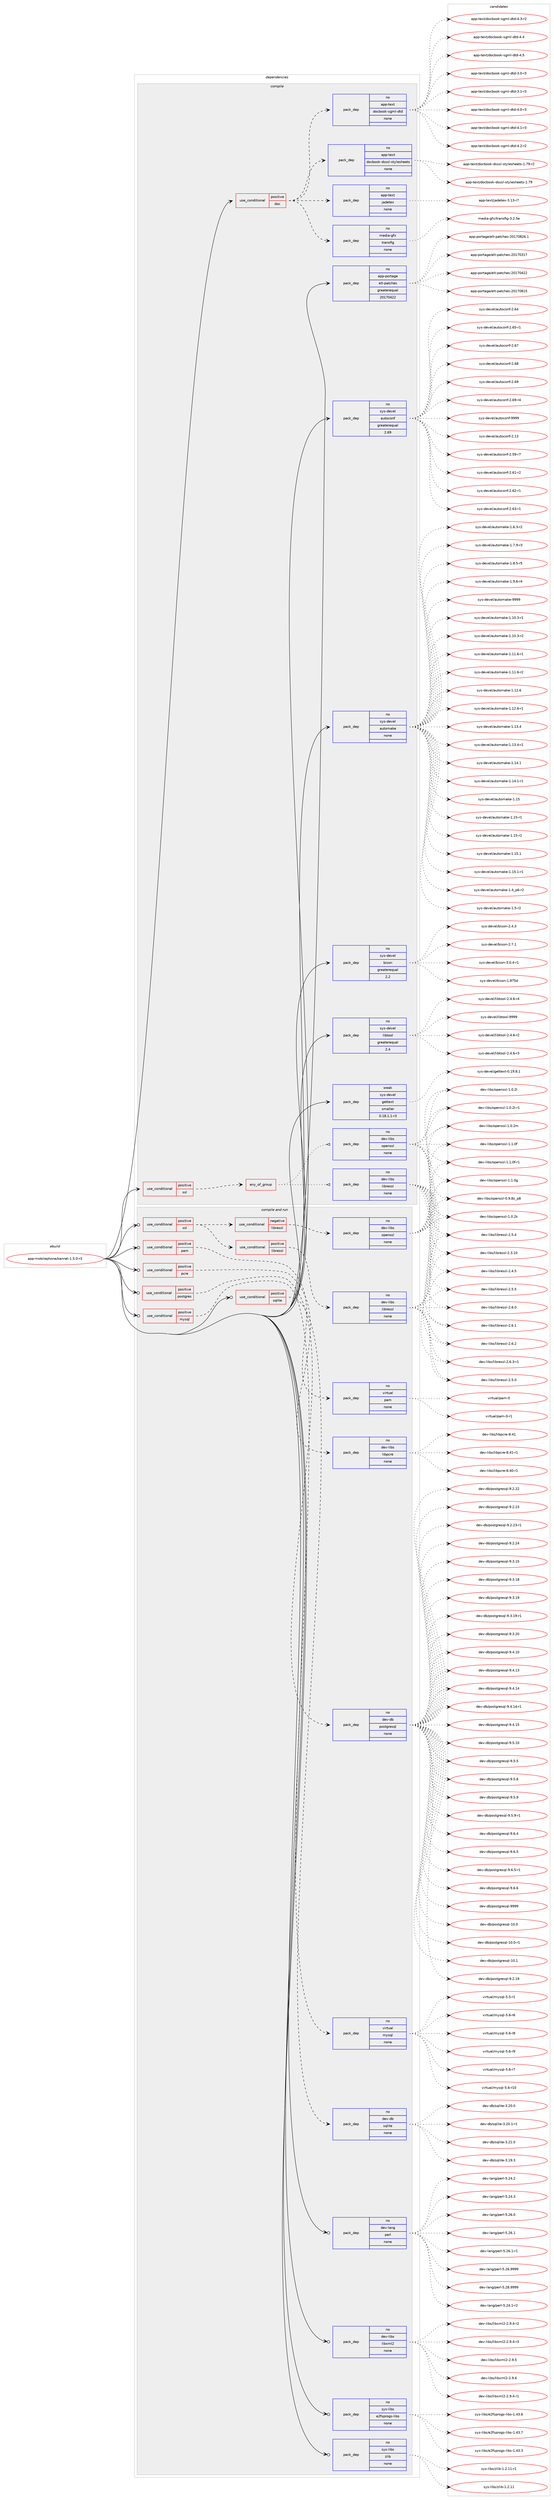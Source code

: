 digraph prolog {

# *************
# Graph options
# *************

newrank=true;
concentrate=true;
compound=true;
graph [rankdir=LR,fontname=Helvetica,fontsize=10,ranksep=1.5];#, ranksep=2.5, nodesep=0.2];
edge  [arrowhead=vee];
node  [fontname=Helvetica,fontsize=10];

# **********
# The ebuild
# **********

subgraph cluster_leftcol {
color=gray;
rank=same;
label=<<i>ebuild</i>>;
id [label="app-mobilephone/kannel-1.5.0-r3", color=red, width=4, href="../app-mobilephone/kannel-1.5.0-r3.svg"];
}

# ****************
# The dependencies
# ****************

subgraph cluster_midcol {
color=gray;
label=<<i>dependencies</i>>;
subgraph cluster_compile {
fillcolor="#eeeeee";
style=filled;
label=<<i>compile</i>>;
subgraph cond13076 {
dependency49206 [label=<<TABLE BORDER="0" CELLBORDER="1" CELLSPACING="0" CELLPADDING="4"><TR><TD ROWSPAN="3" CELLPADDING="10">use_conditional</TD></TR><TR><TD>positive</TD></TR><TR><TD>doc</TD></TR></TABLE>>, shape=none, color=red];
subgraph pack35260 {
dependency49207 [label=<<TABLE BORDER="0" CELLBORDER="1" CELLSPACING="0" CELLPADDING="4" WIDTH="220"><TR><TD ROWSPAN="6" CELLPADDING="30">pack_dep</TD></TR><TR><TD WIDTH="110">no</TD></TR><TR><TD>media-gfx</TD></TR><TR><TD>transfig</TD></TR><TR><TD>none</TD></TR><TR><TD></TD></TR></TABLE>>, shape=none, color=blue];
}
dependency49206:e -> dependency49207:w [weight=20,style="dashed",arrowhead="vee"];
subgraph pack35261 {
dependency49208 [label=<<TABLE BORDER="0" CELLBORDER="1" CELLSPACING="0" CELLPADDING="4" WIDTH="220"><TR><TD ROWSPAN="6" CELLPADDING="30">pack_dep</TD></TR><TR><TD WIDTH="110">no</TD></TR><TR><TD>app-text</TD></TR><TR><TD>jadetex</TD></TR><TR><TD>none</TD></TR><TR><TD></TD></TR></TABLE>>, shape=none, color=blue];
}
dependency49206:e -> dependency49208:w [weight=20,style="dashed",arrowhead="vee"];
subgraph pack35262 {
dependency49209 [label=<<TABLE BORDER="0" CELLBORDER="1" CELLSPACING="0" CELLPADDING="4" WIDTH="220"><TR><TD ROWSPAN="6" CELLPADDING="30">pack_dep</TD></TR><TR><TD WIDTH="110">no</TD></TR><TR><TD>app-text</TD></TR><TR><TD>docbook-dsssl-stylesheets</TD></TR><TR><TD>none</TD></TR><TR><TD></TD></TR></TABLE>>, shape=none, color=blue];
}
dependency49206:e -> dependency49209:w [weight=20,style="dashed",arrowhead="vee"];
subgraph pack35263 {
dependency49210 [label=<<TABLE BORDER="0" CELLBORDER="1" CELLSPACING="0" CELLPADDING="4" WIDTH="220"><TR><TD ROWSPAN="6" CELLPADDING="30">pack_dep</TD></TR><TR><TD WIDTH="110">no</TD></TR><TR><TD>app-text</TD></TR><TR><TD>docbook-sgml-dtd</TD></TR><TR><TD>none</TD></TR><TR><TD></TD></TR></TABLE>>, shape=none, color=blue];
}
dependency49206:e -> dependency49210:w [weight=20,style="dashed",arrowhead="vee"];
}
id:e -> dependency49206:w [weight=20,style="solid",arrowhead="vee"];
subgraph cond13077 {
dependency49211 [label=<<TABLE BORDER="0" CELLBORDER="1" CELLSPACING="0" CELLPADDING="4"><TR><TD ROWSPAN="3" CELLPADDING="10">use_conditional</TD></TR><TR><TD>positive</TD></TR><TR><TD>ssl</TD></TR></TABLE>>, shape=none, color=red];
subgraph any849 {
dependency49212 [label=<<TABLE BORDER="0" CELLBORDER="1" CELLSPACING="0" CELLPADDING="4"><TR><TD CELLPADDING="10">any_of_group</TD></TR></TABLE>>, shape=none, color=red];subgraph pack35264 {
dependency49213 [label=<<TABLE BORDER="0" CELLBORDER="1" CELLSPACING="0" CELLPADDING="4" WIDTH="220"><TR><TD ROWSPAN="6" CELLPADDING="30">pack_dep</TD></TR><TR><TD WIDTH="110">no</TD></TR><TR><TD>dev-libs</TD></TR><TR><TD>openssl</TD></TR><TR><TD>none</TD></TR><TR><TD></TD></TR></TABLE>>, shape=none, color=blue];
}
dependency49212:e -> dependency49213:w [weight=20,style="dotted",arrowhead="oinv"];
subgraph pack35265 {
dependency49214 [label=<<TABLE BORDER="0" CELLBORDER="1" CELLSPACING="0" CELLPADDING="4" WIDTH="220"><TR><TD ROWSPAN="6" CELLPADDING="30">pack_dep</TD></TR><TR><TD WIDTH="110">no</TD></TR><TR><TD>dev-libs</TD></TR><TR><TD>libressl</TD></TR><TR><TD>none</TD></TR><TR><TD></TD></TR></TABLE>>, shape=none, color=blue];
}
dependency49212:e -> dependency49214:w [weight=20,style="dotted",arrowhead="oinv"];
}
dependency49211:e -> dependency49212:w [weight=20,style="dashed",arrowhead="vee"];
}
id:e -> dependency49211:w [weight=20,style="solid",arrowhead="vee"];
subgraph pack35266 {
dependency49215 [label=<<TABLE BORDER="0" CELLBORDER="1" CELLSPACING="0" CELLPADDING="4" WIDTH="220"><TR><TD ROWSPAN="6" CELLPADDING="30">pack_dep</TD></TR><TR><TD WIDTH="110">no</TD></TR><TR><TD>app-portage</TD></TR><TR><TD>elt-patches</TD></TR><TR><TD>greaterequal</TD></TR><TR><TD>20170422</TD></TR></TABLE>>, shape=none, color=blue];
}
id:e -> dependency49215:w [weight=20,style="solid",arrowhead="vee"];
subgraph pack35267 {
dependency49216 [label=<<TABLE BORDER="0" CELLBORDER="1" CELLSPACING="0" CELLPADDING="4" WIDTH="220"><TR><TD ROWSPAN="6" CELLPADDING="30">pack_dep</TD></TR><TR><TD WIDTH="110">no</TD></TR><TR><TD>sys-devel</TD></TR><TR><TD>autoconf</TD></TR><TR><TD>greaterequal</TD></TR><TR><TD>2.69</TD></TR></TABLE>>, shape=none, color=blue];
}
id:e -> dependency49216:w [weight=20,style="solid",arrowhead="vee"];
subgraph pack35268 {
dependency49217 [label=<<TABLE BORDER="0" CELLBORDER="1" CELLSPACING="0" CELLPADDING="4" WIDTH="220"><TR><TD ROWSPAN="6" CELLPADDING="30">pack_dep</TD></TR><TR><TD WIDTH="110">no</TD></TR><TR><TD>sys-devel</TD></TR><TR><TD>automake</TD></TR><TR><TD>none</TD></TR><TR><TD></TD></TR></TABLE>>, shape=none, color=blue];
}
id:e -> dependency49217:w [weight=20,style="solid",arrowhead="vee"];
subgraph pack35269 {
dependency49218 [label=<<TABLE BORDER="0" CELLBORDER="1" CELLSPACING="0" CELLPADDING="4" WIDTH="220"><TR><TD ROWSPAN="6" CELLPADDING="30">pack_dep</TD></TR><TR><TD WIDTH="110">no</TD></TR><TR><TD>sys-devel</TD></TR><TR><TD>bison</TD></TR><TR><TD>greaterequal</TD></TR><TR><TD>2.2</TD></TR></TABLE>>, shape=none, color=blue];
}
id:e -> dependency49218:w [weight=20,style="solid",arrowhead="vee"];
subgraph pack35270 {
dependency49219 [label=<<TABLE BORDER="0" CELLBORDER="1" CELLSPACING="0" CELLPADDING="4" WIDTH="220"><TR><TD ROWSPAN="6" CELLPADDING="30">pack_dep</TD></TR><TR><TD WIDTH="110">no</TD></TR><TR><TD>sys-devel</TD></TR><TR><TD>libtool</TD></TR><TR><TD>greaterequal</TD></TR><TR><TD>2.4</TD></TR></TABLE>>, shape=none, color=blue];
}
id:e -> dependency49219:w [weight=20,style="solid",arrowhead="vee"];
subgraph pack35271 {
dependency49220 [label=<<TABLE BORDER="0" CELLBORDER="1" CELLSPACING="0" CELLPADDING="4" WIDTH="220"><TR><TD ROWSPAN="6" CELLPADDING="30">pack_dep</TD></TR><TR><TD WIDTH="110">weak</TD></TR><TR><TD>sys-devel</TD></TR><TR><TD>gettext</TD></TR><TR><TD>smaller</TD></TR><TR><TD>0.18.1.1-r3</TD></TR></TABLE>>, shape=none, color=blue];
}
id:e -> dependency49220:w [weight=20,style="solid",arrowhead="vee"];
}
subgraph cluster_compileandrun {
fillcolor="#eeeeee";
style=filled;
label=<<i>compile and run</i>>;
subgraph cond13078 {
dependency49221 [label=<<TABLE BORDER="0" CELLBORDER="1" CELLSPACING="0" CELLPADDING="4"><TR><TD ROWSPAN="3" CELLPADDING="10">use_conditional</TD></TR><TR><TD>positive</TD></TR><TR><TD>mysql</TD></TR></TABLE>>, shape=none, color=red];
subgraph pack35272 {
dependency49222 [label=<<TABLE BORDER="0" CELLBORDER="1" CELLSPACING="0" CELLPADDING="4" WIDTH="220"><TR><TD ROWSPAN="6" CELLPADDING="30">pack_dep</TD></TR><TR><TD WIDTH="110">no</TD></TR><TR><TD>virtual</TD></TR><TR><TD>mysql</TD></TR><TR><TD>none</TD></TR><TR><TD></TD></TR></TABLE>>, shape=none, color=blue];
}
dependency49221:e -> dependency49222:w [weight=20,style="dashed",arrowhead="vee"];
}
id:e -> dependency49221:w [weight=20,style="solid",arrowhead="odotvee"];
subgraph cond13079 {
dependency49223 [label=<<TABLE BORDER="0" CELLBORDER="1" CELLSPACING="0" CELLPADDING="4"><TR><TD ROWSPAN="3" CELLPADDING="10">use_conditional</TD></TR><TR><TD>positive</TD></TR><TR><TD>pam</TD></TR></TABLE>>, shape=none, color=red];
subgraph pack35273 {
dependency49224 [label=<<TABLE BORDER="0" CELLBORDER="1" CELLSPACING="0" CELLPADDING="4" WIDTH="220"><TR><TD ROWSPAN="6" CELLPADDING="30">pack_dep</TD></TR><TR><TD WIDTH="110">no</TD></TR><TR><TD>virtual</TD></TR><TR><TD>pam</TD></TR><TR><TD>none</TD></TR><TR><TD></TD></TR></TABLE>>, shape=none, color=blue];
}
dependency49223:e -> dependency49224:w [weight=20,style="dashed",arrowhead="vee"];
}
id:e -> dependency49223:w [weight=20,style="solid",arrowhead="odotvee"];
subgraph cond13080 {
dependency49225 [label=<<TABLE BORDER="0" CELLBORDER="1" CELLSPACING="0" CELLPADDING="4"><TR><TD ROWSPAN="3" CELLPADDING="10">use_conditional</TD></TR><TR><TD>positive</TD></TR><TR><TD>pcre</TD></TR></TABLE>>, shape=none, color=red];
subgraph pack35274 {
dependency49226 [label=<<TABLE BORDER="0" CELLBORDER="1" CELLSPACING="0" CELLPADDING="4" WIDTH="220"><TR><TD ROWSPAN="6" CELLPADDING="30">pack_dep</TD></TR><TR><TD WIDTH="110">no</TD></TR><TR><TD>dev-libs</TD></TR><TR><TD>libpcre</TD></TR><TR><TD>none</TD></TR><TR><TD></TD></TR></TABLE>>, shape=none, color=blue];
}
dependency49225:e -> dependency49226:w [weight=20,style="dashed",arrowhead="vee"];
}
id:e -> dependency49225:w [weight=20,style="solid",arrowhead="odotvee"];
subgraph cond13081 {
dependency49227 [label=<<TABLE BORDER="0" CELLBORDER="1" CELLSPACING="0" CELLPADDING="4"><TR><TD ROWSPAN="3" CELLPADDING="10">use_conditional</TD></TR><TR><TD>positive</TD></TR><TR><TD>postgres</TD></TR></TABLE>>, shape=none, color=red];
subgraph pack35275 {
dependency49228 [label=<<TABLE BORDER="0" CELLBORDER="1" CELLSPACING="0" CELLPADDING="4" WIDTH="220"><TR><TD ROWSPAN="6" CELLPADDING="30">pack_dep</TD></TR><TR><TD WIDTH="110">no</TD></TR><TR><TD>dev-db</TD></TR><TR><TD>postgresql</TD></TR><TR><TD>none</TD></TR><TR><TD></TD></TR></TABLE>>, shape=none, color=blue];
}
dependency49227:e -> dependency49228:w [weight=20,style="dashed",arrowhead="vee"];
}
id:e -> dependency49227:w [weight=20,style="solid",arrowhead="odotvee"];
subgraph cond13082 {
dependency49229 [label=<<TABLE BORDER="0" CELLBORDER="1" CELLSPACING="0" CELLPADDING="4"><TR><TD ROWSPAN="3" CELLPADDING="10">use_conditional</TD></TR><TR><TD>positive</TD></TR><TR><TD>sqlite</TD></TR></TABLE>>, shape=none, color=red];
subgraph pack35276 {
dependency49230 [label=<<TABLE BORDER="0" CELLBORDER="1" CELLSPACING="0" CELLPADDING="4" WIDTH="220"><TR><TD ROWSPAN="6" CELLPADDING="30">pack_dep</TD></TR><TR><TD WIDTH="110">no</TD></TR><TR><TD>dev-db</TD></TR><TR><TD>sqlite</TD></TR><TR><TD>none</TD></TR><TR><TD></TD></TR></TABLE>>, shape=none, color=blue];
}
dependency49229:e -> dependency49230:w [weight=20,style="dashed",arrowhead="vee"];
}
id:e -> dependency49229:w [weight=20,style="solid",arrowhead="odotvee"];
subgraph cond13083 {
dependency49231 [label=<<TABLE BORDER="0" CELLBORDER="1" CELLSPACING="0" CELLPADDING="4"><TR><TD ROWSPAN="3" CELLPADDING="10">use_conditional</TD></TR><TR><TD>positive</TD></TR><TR><TD>ssl</TD></TR></TABLE>>, shape=none, color=red];
subgraph cond13084 {
dependency49232 [label=<<TABLE BORDER="0" CELLBORDER="1" CELLSPACING="0" CELLPADDING="4"><TR><TD ROWSPAN="3" CELLPADDING="10">use_conditional</TD></TR><TR><TD>positive</TD></TR><TR><TD>libressl</TD></TR></TABLE>>, shape=none, color=red];
subgraph pack35277 {
dependency49233 [label=<<TABLE BORDER="0" CELLBORDER="1" CELLSPACING="0" CELLPADDING="4" WIDTH="220"><TR><TD ROWSPAN="6" CELLPADDING="30">pack_dep</TD></TR><TR><TD WIDTH="110">no</TD></TR><TR><TD>dev-libs</TD></TR><TR><TD>libressl</TD></TR><TR><TD>none</TD></TR><TR><TD></TD></TR></TABLE>>, shape=none, color=blue];
}
dependency49232:e -> dependency49233:w [weight=20,style="dashed",arrowhead="vee"];
}
dependency49231:e -> dependency49232:w [weight=20,style="dashed",arrowhead="vee"];
subgraph cond13085 {
dependency49234 [label=<<TABLE BORDER="0" CELLBORDER="1" CELLSPACING="0" CELLPADDING="4"><TR><TD ROWSPAN="3" CELLPADDING="10">use_conditional</TD></TR><TR><TD>negative</TD></TR><TR><TD>libressl</TD></TR></TABLE>>, shape=none, color=red];
subgraph pack35278 {
dependency49235 [label=<<TABLE BORDER="0" CELLBORDER="1" CELLSPACING="0" CELLPADDING="4" WIDTH="220"><TR><TD ROWSPAN="6" CELLPADDING="30">pack_dep</TD></TR><TR><TD WIDTH="110">no</TD></TR><TR><TD>dev-libs</TD></TR><TR><TD>openssl</TD></TR><TR><TD>none</TD></TR><TR><TD></TD></TR></TABLE>>, shape=none, color=blue];
}
dependency49234:e -> dependency49235:w [weight=20,style="dashed",arrowhead="vee"];
}
dependency49231:e -> dependency49234:w [weight=20,style="dashed",arrowhead="vee"];
}
id:e -> dependency49231:w [weight=20,style="solid",arrowhead="odotvee"];
subgraph pack35279 {
dependency49236 [label=<<TABLE BORDER="0" CELLBORDER="1" CELLSPACING="0" CELLPADDING="4" WIDTH="220"><TR><TD ROWSPAN="6" CELLPADDING="30">pack_dep</TD></TR><TR><TD WIDTH="110">no</TD></TR><TR><TD>dev-lang</TD></TR><TR><TD>perl</TD></TR><TR><TD>none</TD></TR><TR><TD></TD></TR></TABLE>>, shape=none, color=blue];
}
id:e -> dependency49236:w [weight=20,style="solid",arrowhead="odotvee"];
subgraph pack35280 {
dependency49237 [label=<<TABLE BORDER="0" CELLBORDER="1" CELLSPACING="0" CELLPADDING="4" WIDTH="220"><TR><TD ROWSPAN="6" CELLPADDING="30">pack_dep</TD></TR><TR><TD WIDTH="110">no</TD></TR><TR><TD>dev-libs</TD></TR><TR><TD>libxml2</TD></TR><TR><TD>none</TD></TR><TR><TD></TD></TR></TABLE>>, shape=none, color=blue];
}
id:e -> dependency49237:w [weight=20,style="solid",arrowhead="odotvee"];
subgraph pack35281 {
dependency49238 [label=<<TABLE BORDER="0" CELLBORDER="1" CELLSPACING="0" CELLPADDING="4" WIDTH="220"><TR><TD ROWSPAN="6" CELLPADDING="30">pack_dep</TD></TR><TR><TD WIDTH="110">no</TD></TR><TR><TD>sys-libs</TD></TR><TR><TD>e2fsprogs-libs</TD></TR><TR><TD>none</TD></TR><TR><TD></TD></TR></TABLE>>, shape=none, color=blue];
}
id:e -> dependency49238:w [weight=20,style="solid",arrowhead="odotvee"];
subgraph pack35282 {
dependency49239 [label=<<TABLE BORDER="0" CELLBORDER="1" CELLSPACING="0" CELLPADDING="4" WIDTH="220"><TR><TD ROWSPAN="6" CELLPADDING="30">pack_dep</TD></TR><TR><TD WIDTH="110">no</TD></TR><TR><TD>sys-libs</TD></TR><TR><TD>zlib</TD></TR><TR><TD>none</TD></TR><TR><TD></TD></TR></TABLE>>, shape=none, color=blue];
}
id:e -> dependency49239:w [weight=20,style="solid",arrowhead="odotvee"];
}
subgraph cluster_run {
fillcolor="#eeeeee";
style=filled;
label=<<i>run</i>>;
}
}

# **************
# The candidates
# **************

subgraph cluster_choices {
rank=same;
color=gray;
label=<<i>candidates</i>>;

subgraph choice35260 {
color=black;
nodesep=1;
choice10910110010597451031021204711611497110115102105103455146504653101 [label="media-gfx/transfig-3.2.5e", color=red, width=4,href="../media-gfx/transfig-3.2.5e.svg"];
dependency49207:e -> choice10910110010597451031021204711611497110115102105103455146504653101:w [style=dotted,weight="100"];
}
subgraph choice35261 {
color=black;
nodesep=1;
choice9711211245116101120116471069710010111610112045514649514511455 [label="app-text/jadetex-3.13-r7", color=red, width=4,href="../app-text/jadetex-3.13-r7.svg"];
dependency49208:e -> choice9711211245116101120116471069710010111610112045514649514511455:w [style=dotted,weight="100"];
}
subgraph choice35262 {
color=black;
nodesep=1;
choice971121124511610112011647100111999811111110745100115115115108451151161211081011151041011011161154549465557 [label="app-text/docbook-dsssl-stylesheets-1.79", color=red, width=4,href="../app-text/docbook-dsssl-stylesheets-1.79.svg"];
choice9711211245116101120116471001119998111111107451001151151151084511511612110810111510410110111611545494655574511450 [label="app-text/docbook-dsssl-stylesheets-1.79-r2", color=red, width=4,href="../app-text/docbook-dsssl-stylesheets-1.79-r2.svg"];
dependency49209:e -> choice971121124511610112011647100111999811111110745100115115115108451151161211081011151041011011161154549465557:w [style=dotted,weight="100"];
dependency49209:e -> choice9711211245116101120116471001119998111111107451001151151151084511511612110810111510410110111611545494655574511450:w [style=dotted,weight="100"];
}
subgraph choice35263 {
color=black;
nodesep=1;
choice97112112451161011201164710011199981111111074511510310910845100116100455146484511451 [label="app-text/docbook-sgml-dtd-3.0-r3", color=red, width=4,href="../app-text/docbook-sgml-dtd-3.0-r3.svg"];
choice97112112451161011201164710011199981111111074511510310910845100116100455146494511451 [label="app-text/docbook-sgml-dtd-3.1-r3", color=red, width=4,href="../app-text/docbook-sgml-dtd-3.1-r3.svg"];
choice97112112451161011201164710011199981111111074511510310910845100116100455246484511451 [label="app-text/docbook-sgml-dtd-4.0-r3", color=red, width=4,href="../app-text/docbook-sgml-dtd-4.0-r3.svg"];
choice97112112451161011201164710011199981111111074511510310910845100116100455246494511451 [label="app-text/docbook-sgml-dtd-4.1-r3", color=red, width=4,href="../app-text/docbook-sgml-dtd-4.1-r3.svg"];
choice97112112451161011201164710011199981111111074511510310910845100116100455246504511450 [label="app-text/docbook-sgml-dtd-4.2-r2", color=red, width=4,href="../app-text/docbook-sgml-dtd-4.2-r2.svg"];
choice97112112451161011201164710011199981111111074511510310910845100116100455246514511450 [label="app-text/docbook-sgml-dtd-4.3-r2", color=red, width=4,href="../app-text/docbook-sgml-dtd-4.3-r2.svg"];
choice9711211245116101120116471001119998111111107451151031091084510011610045524652 [label="app-text/docbook-sgml-dtd-4.4", color=red, width=4,href="../app-text/docbook-sgml-dtd-4.4.svg"];
choice9711211245116101120116471001119998111111107451151031091084510011610045524653 [label="app-text/docbook-sgml-dtd-4.5", color=red, width=4,href="../app-text/docbook-sgml-dtd-4.5.svg"];
dependency49210:e -> choice97112112451161011201164710011199981111111074511510310910845100116100455146484511451:w [style=dotted,weight="100"];
dependency49210:e -> choice97112112451161011201164710011199981111111074511510310910845100116100455146494511451:w [style=dotted,weight="100"];
dependency49210:e -> choice97112112451161011201164710011199981111111074511510310910845100116100455246484511451:w [style=dotted,weight="100"];
dependency49210:e -> choice97112112451161011201164710011199981111111074511510310910845100116100455246494511451:w [style=dotted,weight="100"];
dependency49210:e -> choice97112112451161011201164710011199981111111074511510310910845100116100455246504511450:w [style=dotted,weight="100"];
dependency49210:e -> choice97112112451161011201164710011199981111111074511510310910845100116100455246514511450:w [style=dotted,weight="100"];
dependency49210:e -> choice9711211245116101120116471001119998111111107451151031091084510011610045524652:w [style=dotted,weight="100"];
dependency49210:e -> choice9711211245116101120116471001119998111111107451151031091084510011610045524653:w [style=dotted,weight="100"];
}
subgraph choice35264 {
color=black;
nodesep=1;
choice1001011184510810598115471111121011101151151084548465746561229511256 [label="dev-libs/openssl-0.9.8z_p8", color=red, width=4,href="../dev-libs/openssl-0.9.8z_p8.svg"];
choice100101118451081059811547111112101110115115108454946484650107 [label="dev-libs/openssl-1.0.2k", color=red, width=4,href="../dev-libs/openssl-1.0.2k.svg"];
choice100101118451081059811547111112101110115115108454946484650108 [label="dev-libs/openssl-1.0.2l", color=red, width=4,href="../dev-libs/openssl-1.0.2l.svg"];
choice1001011184510810598115471111121011101151151084549464846501084511449 [label="dev-libs/openssl-1.0.2l-r1", color=red, width=4,href="../dev-libs/openssl-1.0.2l-r1.svg"];
choice100101118451081059811547111112101110115115108454946484650109 [label="dev-libs/openssl-1.0.2m", color=red, width=4,href="../dev-libs/openssl-1.0.2m.svg"];
choice100101118451081059811547111112101110115115108454946494648102 [label="dev-libs/openssl-1.1.0f", color=red, width=4,href="../dev-libs/openssl-1.1.0f.svg"];
choice1001011184510810598115471111121011101151151084549464946481024511449 [label="dev-libs/openssl-1.1.0f-r1", color=red, width=4,href="../dev-libs/openssl-1.1.0f-r1.svg"];
choice100101118451081059811547111112101110115115108454946494648103 [label="dev-libs/openssl-1.1.0g", color=red, width=4,href="../dev-libs/openssl-1.1.0g.svg"];
dependency49213:e -> choice1001011184510810598115471111121011101151151084548465746561229511256:w [style=dotted,weight="100"];
dependency49213:e -> choice100101118451081059811547111112101110115115108454946484650107:w [style=dotted,weight="100"];
dependency49213:e -> choice100101118451081059811547111112101110115115108454946484650108:w [style=dotted,weight="100"];
dependency49213:e -> choice1001011184510810598115471111121011101151151084549464846501084511449:w [style=dotted,weight="100"];
dependency49213:e -> choice100101118451081059811547111112101110115115108454946484650109:w [style=dotted,weight="100"];
dependency49213:e -> choice100101118451081059811547111112101110115115108454946494648102:w [style=dotted,weight="100"];
dependency49213:e -> choice1001011184510810598115471111121011101151151084549464946481024511449:w [style=dotted,weight="100"];
dependency49213:e -> choice100101118451081059811547111112101110115115108454946494648103:w [style=dotted,weight="100"];
}
subgraph choice35265 {
color=black;
nodesep=1;
choice1001011184510810598115471081059811410111511510845504651464948 [label="dev-libs/libressl-2.3.10", color=red, width=4,href="../dev-libs/libressl-2.3.10.svg"];
choice10010111845108105981154710810598114101115115108455046524653 [label="dev-libs/libressl-2.4.5", color=red, width=4,href="../dev-libs/libressl-2.4.5.svg"];
choice10010111845108105981154710810598114101115115108455046534648 [label="dev-libs/libressl-2.5.0", color=red, width=4,href="../dev-libs/libressl-2.5.0.svg"];
choice10010111845108105981154710810598114101115115108455046534652 [label="dev-libs/libressl-2.5.4", color=red, width=4,href="../dev-libs/libressl-2.5.4.svg"];
choice10010111845108105981154710810598114101115115108455046534653 [label="dev-libs/libressl-2.5.5", color=red, width=4,href="../dev-libs/libressl-2.5.5.svg"];
choice10010111845108105981154710810598114101115115108455046544648 [label="dev-libs/libressl-2.6.0", color=red, width=4,href="../dev-libs/libressl-2.6.0.svg"];
choice10010111845108105981154710810598114101115115108455046544649 [label="dev-libs/libressl-2.6.1", color=red, width=4,href="../dev-libs/libressl-2.6.1.svg"];
choice10010111845108105981154710810598114101115115108455046544650 [label="dev-libs/libressl-2.6.2", color=red, width=4,href="../dev-libs/libressl-2.6.2.svg"];
choice100101118451081059811547108105981141011151151084550465446514511449 [label="dev-libs/libressl-2.6.3-r1", color=red, width=4,href="../dev-libs/libressl-2.6.3-r1.svg"];
dependency49214:e -> choice1001011184510810598115471081059811410111511510845504651464948:w [style=dotted,weight="100"];
dependency49214:e -> choice10010111845108105981154710810598114101115115108455046524653:w [style=dotted,weight="100"];
dependency49214:e -> choice10010111845108105981154710810598114101115115108455046534648:w [style=dotted,weight="100"];
dependency49214:e -> choice10010111845108105981154710810598114101115115108455046534652:w [style=dotted,weight="100"];
dependency49214:e -> choice10010111845108105981154710810598114101115115108455046534653:w [style=dotted,weight="100"];
dependency49214:e -> choice10010111845108105981154710810598114101115115108455046544648:w [style=dotted,weight="100"];
dependency49214:e -> choice10010111845108105981154710810598114101115115108455046544649:w [style=dotted,weight="100"];
dependency49214:e -> choice10010111845108105981154710810598114101115115108455046544650:w [style=dotted,weight="100"];
dependency49214:e -> choice100101118451081059811547108105981141011151151084550465446514511449:w [style=dotted,weight="100"];
}
subgraph choice35266 {
color=black;
nodesep=1;
choice97112112451121111141169710310147101108116451129711699104101115455048495548514955 [label="app-portage/elt-patches-20170317", color=red, width=4,href="../app-portage/elt-patches-20170317.svg"];
choice97112112451121111141169710310147101108116451129711699104101115455048495548525050 [label="app-portage/elt-patches-20170422", color=red, width=4,href="../app-portage/elt-patches-20170422.svg"];
choice97112112451121111141169710310147101108116451129711699104101115455048495548564953 [label="app-portage/elt-patches-20170815", color=red, width=4,href="../app-portage/elt-patches-20170815.svg"];
choice971121124511211111411697103101471011081164511297116991041011154550484955485650544649 [label="app-portage/elt-patches-20170826.1", color=red, width=4,href="../app-portage/elt-patches-20170826.1.svg"];
dependency49215:e -> choice97112112451121111141169710310147101108116451129711699104101115455048495548514955:w [style=dotted,weight="100"];
dependency49215:e -> choice97112112451121111141169710310147101108116451129711699104101115455048495548525050:w [style=dotted,weight="100"];
dependency49215:e -> choice97112112451121111141169710310147101108116451129711699104101115455048495548564953:w [style=dotted,weight="100"];
dependency49215:e -> choice971121124511211111411697103101471011081164511297116991041011154550484955485650544649:w [style=dotted,weight="100"];
}
subgraph choice35267 {
color=black;
nodesep=1;
choice115121115451001011181011084797117116111991111101024550464951 [label="sys-devel/autoconf-2.13", color=red, width=4,href="../sys-devel/autoconf-2.13.svg"];
choice1151211154510010111810110847971171161119911111010245504653574511455 [label="sys-devel/autoconf-2.59-r7", color=red, width=4,href="../sys-devel/autoconf-2.59-r7.svg"];
choice1151211154510010111810110847971171161119911111010245504654494511450 [label="sys-devel/autoconf-2.61-r2", color=red, width=4,href="../sys-devel/autoconf-2.61-r2.svg"];
choice1151211154510010111810110847971171161119911111010245504654504511449 [label="sys-devel/autoconf-2.62-r1", color=red, width=4,href="../sys-devel/autoconf-2.62-r1.svg"];
choice1151211154510010111810110847971171161119911111010245504654514511449 [label="sys-devel/autoconf-2.63-r1", color=red, width=4,href="../sys-devel/autoconf-2.63-r1.svg"];
choice115121115451001011181011084797117116111991111101024550465452 [label="sys-devel/autoconf-2.64", color=red, width=4,href="../sys-devel/autoconf-2.64.svg"];
choice1151211154510010111810110847971171161119911111010245504654534511449 [label="sys-devel/autoconf-2.65-r1", color=red, width=4,href="../sys-devel/autoconf-2.65-r1.svg"];
choice115121115451001011181011084797117116111991111101024550465455 [label="sys-devel/autoconf-2.67", color=red, width=4,href="../sys-devel/autoconf-2.67.svg"];
choice115121115451001011181011084797117116111991111101024550465456 [label="sys-devel/autoconf-2.68", color=red, width=4,href="../sys-devel/autoconf-2.68.svg"];
choice115121115451001011181011084797117116111991111101024550465457 [label="sys-devel/autoconf-2.69", color=red, width=4,href="../sys-devel/autoconf-2.69.svg"];
choice1151211154510010111810110847971171161119911111010245504654574511452 [label="sys-devel/autoconf-2.69-r4", color=red, width=4,href="../sys-devel/autoconf-2.69-r4.svg"];
choice115121115451001011181011084797117116111991111101024557575757 [label="sys-devel/autoconf-9999", color=red, width=4,href="../sys-devel/autoconf-9999.svg"];
dependency49216:e -> choice115121115451001011181011084797117116111991111101024550464951:w [style=dotted,weight="100"];
dependency49216:e -> choice1151211154510010111810110847971171161119911111010245504653574511455:w [style=dotted,weight="100"];
dependency49216:e -> choice1151211154510010111810110847971171161119911111010245504654494511450:w [style=dotted,weight="100"];
dependency49216:e -> choice1151211154510010111810110847971171161119911111010245504654504511449:w [style=dotted,weight="100"];
dependency49216:e -> choice1151211154510010111810110847971171161119911111010245504654514511449:w [style=dotted,weight="100"];
dependency49216:e -> choice115121115451001011181011084797117116111991111101024550465452:w [style=dotted,weight="100"];
dependency49216:e -> choice1151211154510010111810110847971171161119911111010245504654534511449:w [style=dotted,weight="100"];
dependency49216:e -> choice115121115451001011181011084797117116111991111101024550465455:w [style=dotted,weight="100"];
dependency49216:e -> choice115121115451001011181011084797117116111991111101024550465456:w [style=dotted,weight="100"];
dependency49216:e -> choice115121115451001011181011084797117116111991111101024550465457:w [style=dotted,weight="100"];
dependency49216:e -> choice1151211154510010111810110847971171161119911111010245504654574511452:w [style=dotted,weight="100"];
dependency49216:e -> choice115121115451001011181011084797117116111991111101024557575757:w [style=dotted,weight="100"];
}
subgraph choice35268 {
color=black;
nodesep=1;
choice11512111545100101118101108479711711611110997107101454946494846514511449 [label="sys-devel/automake-1.10.3-r1", color=red, width=4,href="../sys-devel/automake-1.10.3-r1.svg"];
choice11512111545100101118101108479711711611110997107101454946494846514511450 [label="sys-devel/automake-1.10.3-r2", color=red, width=4,href="../sys-devel/automake-1.10.3-r2.svg"];
choice11512111545100101118101108479711711611110997107101454946494946544511449 [label="sys-devel/automake-1.11.6-r1", color=red, width=4,href="../sys-devel/automake-1.11.6-r1.svg"];
choice11512111545100101118101108479711711611110997107101454946494946544511450 [label="sys-devel/automake-1.11.6-r2", color=red, width=4,href="../sys-devel/automake-1.11.6-r2.svg"];
choice1151211154510010111810110847971171161111099710710145494649504654 [label="sys-devel/automake-1.12.6", color=red, width=4,href="../sys-devel/automake-1.12.6.svg"];
choice11512111545100101118101108479711711611110997107101454946495046544511449 [label="sys-devel/automake-1.12.6-r1", color=red, width=4,href="../sys-devel/automake-1.12.6-r1.svg"];
choice1151211154510010111810110847971171161111099710710145494649514652 [label="sys-devel/automake-1.13.4", color=red, width=4,href="../sys-devel/automake-1.13.4.svg"];
choice11512111545100101118101108479711711611110997107101454946495146524511449 [label="sys-devel/automake-1.13.4-r1", color=red, width=4,href="../sys-devel/automake-1.13.4-r1.svg"];
choice1151211154510010111810110847971171161111099710710145494649524649 [label="sys-devel/automake-1.14.1", color=red, width=4,href="../sys-devel/automake-1.14.1.svg"];
choice11512111545100101118101108479711711611110997107101454946495246494511449 [label="sys-devel/automake-1.14.1-r1", color=red, width=4,href="../sys-devel/automake-1.14.1-r1.svg"];
choice115121115451001011181011084797117116111109971071014549464953 [label="sys-devel/automake-1.15", color=red, width=4,href="../sys-devel/automake-1.15.svg"];
choice1151211154510010111810110847971171161111099710710145494649534511449 [label="sys-devel/automake-1.15-r1", color=red, width=4,href="../sys-devel/automake-1.15-r1.svg"];
choice1151211154510010111810110847971171161111099710710145494649534511450 [label="sys-devel/automake-1.15-r2", color=red, width=4,href="../sys-devel/automake-1.15-r2.svg"];
choice1151211154510010111810110847971171161111099710710145494649534649 [label="sys-devel/automake-1.15.1", color=red, width=4,href="../sys-devel/automake-1.15.1.svg"];
choice11512111545100101118101108479711711611110997107101454946495346494511449 [label="sys-devel/automake-1.15.1-r1", color=red, width=4,href="../sys-devel/automake-1.15.1-r1.svg"];
choice115121115451001011181011084797117116111109971071014549465295112544511450 [label="sys-devel/automake-1.4_p6-r2", color=red, width=4,href="../sys-devel/automake-1.4_p6-r2.svg"];
choice11512111545100101118101108479711711611110997107101454946534511450 [label="sys-devel/automake-1.5-r2", color=red, width=4,href="../sys-devel/automake-1.5-r2.svg"];
choice115121115451001011181011084797117116111109971071014549465446514511450 [label="sys-devel/automake-1.6.3-r2", color=red, width=4,href="../sys-devel/automake-1.6.3-r2.svg"];
choice115121115451001011181011084797117116111109971071014549465546574511451 [label="sys-devel/automake-1.7.9-r3", color=red, width=4,href="../sys-devel/automake-1.7.9-r3.svg"];
choice115121115451001011181011084797117116111109971071014549465646534511453 [label="sys-devel/automake-1.8.5-r5", color=red, width=4,href="../sys-devel/automake-1.8.5-r5.svg"];
choice115121115451001011181011084797117116111109971071014549465746544511452 [label="sys-devel/automake-1.9.6-r4", color=red, width=4,href="../sys-devel/automake-1.9.6-r4.svg"];
choice115121115451001011181011084797117116111109971071014557575757 [label="sys-devel/automake-9999", color=red, width=4,href="../sys-devel/automake-9999.svg"];
dependency49217:e -> choice11512111545100101118101108479711711611110997107101454946494846514511449:w [style=dotted,weight="100"];
dependency49217:e -> choice11512111545100101118101108479711711611110997107101454946494846514511450:w [style=dotted,weight="100"];
dependency49217:e -> choice11512111545100101118101108479711711611110997107101454946494946544511449:w [style=dotted,weight="100"];
dependency49217:e -> choice11512111545100101118101108479711711611110997107101454946494946544511450:w [style=dotted,weight="100"];
dependency49217:e -> choice1151211154510010111810110847971171161111099710710145494649504654:w [style=dotted,weight="100"];
dependency49217:e -> choice11512111545100101118101108479711711611110997107101454946495046544511449:w [style=dotted,weight="100"];
dependency49217:e -> choice1151211154510010111810110847971171161111099710710145494649514652:w [style=dotted,weight="100"];
dependency49217:e -> choice11512111545100101118101108479711711611110997107101454946495146524511449:w [style=dotted,weight="100"];
dependency49217:e -> choice1151211154510010111810110847971171161111099710710145494649524649:w [style=dotted,weight="100"];
dependency49217:e -> choice11512111545100101118101108479711711611110997107101454946495246494511449:w [style=dotted,weight="100"];
dependency49217:e -> choice115121115451001011181011084797117116111109971071014549464953:w [style=dotted,weight="100"];
dependency49217:e -> choice1151211154510010111810110847971171161111099710710145494649534511449:w [style=dotted,weight="100"];
dependency49217:e -> choice1151211154510010111810110847971171161111099710710145494649534511450:w [style=dotted,weight="100"];
dependency49217:e -> choice1151211154510010111810110847971171161111099710710145494649534649:w [style=dotted,weight="100"];
dependency49217:e -> choice11512111545100101118101108479711711611110997107101454946495346494511449:w [style=dotted,weight="100"];
dependency49217:e -> choice115121115451001011181011084797117116111109971071014549465295112544511450:w [style=dotted,weight="100"];
dependency49217:e -> choice11512111545100101118101108479711711611110997107101454946534511450:w [style=dotted,weight="100"];
dependency49217:e -> choice115121115451001011181011084797117116111109971071014549465446514511450:w [style=dotted,weight="100"];
dependency49217:e -> choice115121115451001011181011084797117116111109971071014549465546574511451:w [style=dotted,weight="100"];
dependency49217:e -> choice115121115451001011181011084797117116111109971071014549465646534511453:w [style=dotted,weight="100"];
dependency49217:e -> choice115121115451001011181011084797117116111109971071014549465746544511452:w [style=dotted,weight="100"];
dependency49217:e -> choice115121115451001011181011084797117116111109971071014557575757:w [style=dotted,weight="100"];
}
subgraph choice35269 {
color=black;
nodesep=1;
choice115121115451001011181011084798105115111110454946565553100 [label="sys-devel/bison-1.875d", color=red, width=4,href="../sys-devel/bison-1.875d.svg"];
choice115121115451001011181011084798105115111110455046524651 [label="sys-devel/bison-2.4.3", color=red, width=4,href="../sys-devel/bison-2.4.3.svg"];
choice115121115451001011181011084798105115111110455046554649 [label="sys-devel/bison-2.7.1", color=red, width=4,href="../sys-devel/bison-2.7.1.svg"];
choice1151211154510010111810110847981051151111104551464846524511449 [label="sys-devel/bison-3.0.4-r1", color=red, width=4,href="../sys-devel/bison-3.0.4-r1.svg"];
dependency49218:e -> choice115121115451001011181011084798105115111110454946565553100:w [style=dotted,weight="100"];
dependency49218:e -> choice115121115451001011181011084798105115111110455046524651:w [style=dotted,weight="100"];
dependency49218:e -> choice115121115451001011181011084798105115111110455046554649:w [style=dotted,weight="100"];
dependency49218:e -> choice1151211154510010111810110847981051151111104551464846524511449:w [style=dotted,weight="100"];
}
subgraph choice35270 {
color=black;
nodesep=1;
choice1151211154510010111810110847108105981161111111084550465246544511450 [label="sys-devel/libtool-2.4.6-r2", color=red, width=4,href="../sys-devel/libtool-2.4.6-r2.svg"];
choice1151211154510010111810110847108105981161111111084550465246544511451 [label="sys-devel/libtool-2.4.6-r3", color=red, width=4,href="../sys-devel/libtool-2.4.6-r3.svg"];
choice1151211154510010111810110847108105981161111111084550465246544511452 [label="sys-devel/libtool-2.4.6-r4", color=red, width=4,href="../sys-devel/libtool-2.4.6-r4.svg"];
choice1151211154510010111810110847108105981161111111084557575757 [label="sys-devel/libtool-9999", color=red, width=4,href="../sys-devel/libtool-9999.svg"];
dependency49219:e -> choice1151211154510010111810110847108105981161111111084550465246544511450:w [style=dotted,weight="100"];
dependency49219:e -> choice1151211154510010111810110847108105981161111111084550465246544511451:w [style=dotted,weight="100"];
dependency49219:e -> choice1151211154510010111810110847108105981161111111084550465246544511452:w [style=dotted,weight="100"];
dependency49219:e -> choice1151211154510010111810110847108105981161111111084557575757:w [style=dotted,weight="100"];
}
subgraph choice35271 {
color=black;
nodesep=1;
choice1151211154510010111810110847103101116116101120116454846495746564649 [label="sys-devel/gettext-0.19.8.1", color=red, width=4,href="../sys-devel/gettext-0.19.8.1.svg"];
dependency49220:e -> choice1151211154510010111810110847103101116116101120116454846495746564649:w [style=dotted,weight="100"];
}
subgraph choice35272 {
color=black;
nodesep=1;
choice1181051141161179710847109121115113108455346534511449 [label="virtual/mysql-5.5-r1", color=red, width=4,href="../virtual/mysql-5.5-r1.svg"];
choice118105114116117971084710912111511310845534654451144948 [label="virtual/mysql-5.6-r10", color=red, width=4,href="../virtual/mysql-5.6-r10.svg"];
choice1181051141161179710847109121115113108455346544511454 [label="virtual/mysql-5.6-r6", color=red, width=4,href="../virtual/mysql-5.6-r6.svg"];
choice1181051141161179710847109121115113108455346544511455 [label="virtual/mysql-5.6-r7", color=red, width=4,href="../virtual/mysql-5.6-r7.svg"];
choice1181051141161179710847109121115113108455346544511456 [label="virtual/mysql-5.6-r8", color=red, width=4,href="../virtual/mysql-5.6-r8.svg"];
choice1181051141161179710847109121115113108455346544511457 [label="virtual/mysql-5.6-r9", color=red, width=4,href="../virtual/mysql-5.6-r9.svg"];
dependency49222:e -> choice1181051141161179710847109121115113108455346534511449:w [style=dotted,weight="100"];
dependency49222:e -> choice118105114116117971084710912111511310845534654451144948:w [style=dotted,weight="100"];
dependency49222:e -> choice1181051141161179710847109121115113108455346544511454:w [style=dotted,weight="100"];
dependency49222:e -> choice1181051141161179710847109121115113108455346544511455:w [style=dotted,weight="100"];
dependency49222:e -> choice1181051141161179710847109121115113108455346544511456:w [style=dotted,weight="100"];
dependency49222:e -> choice1181051141161179710847109121115113108455346544511457:w [style=dotted,weight="100"];
}
subgraph choice35273 {
color=black;
nodesep=1;
choice1181051141161179710847112971094548 [label="virtual/pam-0", color=red, width=4,href="../virtual/pam-0.svg"];
choice11810511411611797108471129710945484511449 [label="virtual/pam-0-r1", color=red, width=4,href="../virtual/pam-0-r1.svg"];
dependency49224:e -> choice1181051141161179710847112971094548:w [style=dotted,weight="100"];
dependency49224:e -> choice11810511411611797108471129710945484511449:w [style=dotted,weight="100"];
}
subgraph choice35274 {
color=black;
nodesep=1;
choice100101118451081059811547108105981129911410145564652484511449 [label="dev-libs/libpcre-8.40-r1", color=red, width=4,href="../dev-libs/libpcre-8.40-r1.svg"];
choice10010111845108105981154710810598112991141014556465249 [label="dev-libs/libpcre-8.41", color=red, width=4,href="../dev-libs/libpcre-8.41.svg"];
choice100101118451081059811547108105981129911410145564652494511449 [label="dev-libs/libpcre-8.41-r1", color=red, width=4,href="../dev-libs/libpcre-8.41-r1.svg"];
dependency49226:e -> choice100101118451081059811547108105981129911410145564652484511449:w [style=dotted,weight="100"];
dependency49226:e -> choice10010111845108105981154710810598112991141014556465249:w [style=dotted,weight="100"];
dependency49226:e -> choice100101118451081059811547108105981129911410145564652494511449:w [style=dotted,weight="100"];
}
subgraph choice35275 {
color=black;
nodesep=1;
choice1001011184510098471121111151161031141011151131084549484648 [label="dev-db/postgresql-10.0", color=red, width=4,href="../dev-db/postgresql-10.0.svg"];
choice10010111845100984711211111511610311410111511310845494846484511449 [label="dev-db/postgresql-10.0-r1", color=red, width=4,href="../dev-db/postgresql-10.0-r1.svg"];
choice1001011184510098471121111151161031141011151131084549484649 [label="dev-db/postgresql-10.1", color=red, width=4,href="../dev-db/postgresql-10.1.svg"];
choice10010111845100984711211111511610311410111511310845574650464957 [label="dev-db/postgresql-9.2.19", color=red, width=4,href="../dev-db/postgresql-9.2.19.svg"];
choice10010111845100984711211111511610311410111511310845574650465050 [label="dev-db/postgresql-9.2.22", color=red, width=4,href="../dev-db/postgresql-9.2.22.svg"];
choice10010111845100984711211111511610311410111511310845574650465051 [label="dev-db/postgresql-9.2.23", color=red, width=4,href="../dev-db/postgresql-9.2.23.svg"];
choice100101118451009847112111115116103114101115113108455746504650514511449 [label="dev-db/postgresql-9.2.23-r1", color=red, width=4,href="../dev-db/postgresql-9.2.23-r1.svg"];
choice10010111845100984711211111511610311410111511310845574650465052 [label="dev-db/postgresql-9.2.24", color=red, width=4,href="../dev-db/postgresql-9.2.24.svg"];
choice10010111845100984711211111511610311410111511310845574651464953 [label="dev-db/postgresql-9.3.15", color=red, width=4,href="../dev-db/postgresql-9.3.15.svg"];
choice10010111845100984711211111511610311410111511310845574651464956 [label="dev-db/postgresql-9.3.18", color=red, width=4,href="../dev-db/postgresql-9.3.18.svg"];
choice10010111845100984711211111511610311410111511310845574651464957 [label="dev-db/postgresql-9.3.19", color=red, width=4,href="../dev-db/postgresql-9.3.19.svg"];
choice100101118451009847112111115116103114101115113108455746514649574511449 [label="dev-db/postgresql-9.3.19-r1", color=red, width=4,href="../dev-db/postgresql-9.3.19-r1.svg"];
choice10010111845100984711211111511610311410111511310845574651465048 [label="dev-db/postgresql-9.3.20", color=red, width=4,href="../dev-db/postgresql-9.3.20.svg"];
choice10010111845100984711211111511610311410111511310845574652464948 [label="dev-db/postgresql-9.4.10", color=red, width=4,href="../dev-db/postgresql-9.4.10.svg"];
choice10010111845100984711211111511610311410111511310845574652464951 [label="dev-db/postgresql-9.4.13", color=red, width=4,href="../dev-db/postgresql-9.4.13.svg"];
choice10010111845100984711211111511610311410111511310845574652464952 [label="dev-db/postgresql-9.4.14", color=red, width=4,href="../dev-db/postgresql-9.4.14.svg"];
choice100101118451009847112111115116103114101115113108455746524649524511449 [label="dev-db/postgresql-9.4.14-r1", color=red, width=4,href="../dev-db/postgresql-9.4.14-r1.svg"];
choice10010111845100984711211111511610311410111511310845574652464953 [label="dev-db/postgresql-9.4.15", color=red, width=4,href="../dev-db/postgresql-9.4.15.svg"];
choice10010111845100984711211111511610311410111511310845574653464948 [label="dev-db/postgresql-9.5.10", color=red, width=4,href="../dev-db/postgresql-9.5.10.svg"];
choice100101118451009847112111115116103114101115113108455746534653 [label="dev-db/postgresql-9.5.5", color=red, width=4,href="../dev-db/postgresql-9.5.5.svg"];
choice100101118451009847112111115116103114101115113108455746534656 [label="dev-db/postgresql-9.5.8", color=red, width=4,href="../dev-db/postgresql-9.5.8.svg"];
choice100101118451009847112111115116103114101115113108455746534657 [label="dev-db/postgresql-9.5.9", color=red, width=4,href="../dev-db/postgresql-9.5.9.svg"];
choice1001011184510098471121111151161031141011151131084557465346574511449 [label="dev-db/postgresql-9.5.9-r1", color=red, width=4,href="../dev-db/postgresql-9.5.9-r1.svg"];
choice100101118451009847112111115116103114101115113108455746544652 [label="dev-db/postgresql-9.6.4", color=red, width=4,href="../dev-db/postgresql-9.6.4.svg"];
choice100101118451009847112111115116103114101115113108455746544653 [label="dev-db/postgresql-9.6.5", color=red, width=4,href="../dev-db/postgresql-9.6.5.svg"];
choice1001011184510098471121111151161031141011151131084557465446534511449 [label="dev-db/postgresql-9.6.5-r1", color=red, width=4,href="../dev-db/postgresql-9.6.5-r1.svg"];
choice100101118451009847112111115116103114101115113108455746544654 [label="dev-db/postgresql-9.6.6", color=red, width=4,href="../dev-db/postgresql-9.6.6.svg"];
choice1001011184510098471121111151161031141011151131084557575757 [label="dev-db/postgresql-9999", color=red, width=4,href="../dev-db/postgresql-9999.svg"];
dependency49228:e -> choice1001011184510098471121111151161031141011151131084549484648:w [style=dotted,weight="100"];
dependency49228:e -> choice10010111845100984711211111511610311410111511310845494846484511449:w [style=dotted,weight="100"];
dependency49228:e -> choice1001011184510098471121111151161031141011151131084549484649:w [style=dotted,weight="100"];
dependency49228:e -> choice10010111845100984711211111511610311410111511310845574650464957:w [style=dotted,weight="100"];
dependency49228:e -> choice10010111845100984711211111511610311410111511310845574650465050:w [style=dotted,weight="100"];
dependency49228:e -> choice10010111845100984711211111511610311410111511310845574650465051:w [style=dotted,weight="100"];
dependency49228:e -> choice100101118451009847112111115116103114101115113108455746504650514511449:w [style=dotted,weight="100"];
dependency49228:e -> choice10010111845100984711211111511610311410111511310845574650465052:w [style=dotted,weight="100"];
dependency49228:e -> choice10010111845100984711211111511610311410111511310845574651464953:w [style=dotted,weight="100"];
dependency49228:e -> choice10010111845100984711211111511610311410111511310845574651464956:w [style=dotted,weight="100"];
dependency49228:e -> choice10010111845100984711211111511610311410111511310845574651464957:w [style=dotted,weight="100"];
dependency49228:e -> choice100101118451009847112111115116103114101115113108455746514649574511449:w [style=dotted,weight="100"];
dependency49228:e -> choice10010111845100984711211111511610311410111511310845574651465048:w [style=dotted,weight="100"];
dependency49228:e -> choice10010111845100984711211111511610311410111511310845574652464948:w [style=dotted,weight="100"];
dependency49228:e -> choice10010111845100984711211111511610311410111511310845574652464951:w [style=dotted,weight="100"];
dependency49228:e -> choice10010111845100984711211111511610311410111511310845574652464952:w [style=dotted,weight="100"];
dependency49228:e -> choice100101118451009847112111115116103114101115113108455746524649524511449:w [style=dotted,weight="100"];
dependency49228:e -> choice10010111845100984711211111511610311410111511310845574652464953:w [style=dotted,weight="100"];
dependency49228:e -> choice10010111845100984711211111511610311410111511310845574653464948:w [style=dotted,weight="100"];
dependency49228:e -> choice100101118451009847112111115116103114101115113108455746534653:w [style=dotted,weight="100"];
dependency49228:e -> choice100101118451009847112111115116103114101115113108455746534656:w [style=dotted,weight="100"];
dependency49228:e -> choice100101118451009847112111115116103114101115113108455746534657:w [style=dotted,weight="100"];
dependency49228:e -> choice1001011184510098471121111151161031141011151131084557465346574511449:w [style=dotted,weight="100"];
dependency49228:e -> choice100101118451009847112111115116103114101115113108455746544652:w [style=dotted,weight="100"];
dependency49228:e -> choice100101118451009847112111115116103114101115113108455746544653:w [style=dotted,weight="100"];
dependency49228:e -> choice1001011184510098471121111151161031141011151131084557465446534511449:w [style=dotted,weight="100"];
dependency49228:e -> choice100101118451009847112111115116103114101115113108455746544654:w [style=dotted,weight="100"];
dependency49228:e -> choice1001011184510098471121111151161031141011151131084557575757:w [style=dotted,weight="100"];
}
subgraph choice35276 {
color=black;
nodesep=1;
choice10010111845100984711511310810511610145514649574651 [label="dev-db/sqlite-3.19.3", color=red, width=4,href="../dev-db/sqlite-3.19.3.svg"];
choice10010111845100984711511310810511610145514650484648 [label="dev-db/sqlite-3.20.0", color=red, width=4,href="../dev-db/sqlite-3.20.0.svg"];
choice100101118451009847115113108105116101455146504846494511449 [label="dev-db/sqlite-3.20.1-r1", color=red, width=4,href="../dev-db/sqlite-3.20.1-r1.svg"];
choice10010111845100984711511310810511610145514650494648 [label="dev-db/sqlite-3.21.0", color=red, width=4,href="../dev-db/sqlite-3.21.0.svg"];
dependency49230:e -> choice10010111845100984711511310810511610145514649574651:w [style=dotted,weight="100"];
dependency49230:e -> choice10010111845100984711511310810511610145514650484648:w [style=dotted,weight="100"];
dependency49230:e -> choice100101118451009847115113108105116101455146504846494511449:w [style=dotted,weight="100"];
dependency49230:e -> choice10010111845100984711511310810511610145514650494648:w [style=dotted,weight="100"];
}
subgraph choice35277 {
color=black;
nodesep=1;
choice1001011184510810598115471081059811410111511510845504651464948 [label="dev-libs/libressl-2.3.10", color=red, width=4,href="../dev-libs/libressl-2.3.10.svg"];
choice10010111845108105981154710810598114101115115108455046524653 [label="dev-libs/libressl-2.4.5", color=red, width=4,href="../dev-libs/libressl-2.4.5.svg"];
choice10010111845108105981154710810598114101115115108455046534648 [label="dev-libs/libressl-2.5.0", color=red, width=4,href="../dev-libs/libressl-2.5.0.svg"];
choice10010111845108105981154710810598114101115115108455046534652 [label="dev-libs/libressl-2.5.4", color=red, width=4,href="../dev-libs/libressl-2.5.4.svg"];
choice10010111845108105981154710810598114101115115108455046534653 [label="dev-libs/libressl-2.5.5", color=red, width=4,href="../dev-libs/libressl-2.5.5.svg"];
choice10010111845108105981154710810598114101115115108455046544648 [label="dev-libs/libressl-2.6.0", color=red, width=4,href="../dev-libs/libressl-2.6.0.svg"];
choice10010111845108105981154710810598114101115115108455046544649 [label="dev-libs/libressl-2.6.1", color=red, width=4,href="../dev-libs/libressl-2.6.1.svg"];
choice10010111845108105981154710810598114101115115108455046544650 [label="dev-libs/libressl-2.6.2", color=red, width=4,href="../dev-libs/libressl-2.6.2.svg"];
choice100101118451081059811547108105981141011151151084550465446514511449 [label="dev-libs/libressl-2.6.3-r1", color=red, width=4,href="../dev-libs/libressl-2.6.3-r1.svg"];
dependency49233:e -> choice1001011184510810598115471081059811410111511510845504651464948:w [style=dotted,weight="100"];
dependency49233:e -> choice10010111845108105981154710810598114101115115108455046524653:w [style=dotted,weight="100"];
dependency49233:e -> choice10010111845108105981154710810598114101115115108455046534648:w [style=dotted,weight="100"];
dependency49233:e -> choice10010111845108105981154710810598114101115115108455046534652:w [style=dotted,weight="100"];
dependency49233:e -> choice10010111845108105981154710810598114101115115108455046534653:w [style=dotted,weight="100"];
dependency49233:e -> choice10010111845108105981154710810598114101115115108455046544648:w [style=dotted,weight="100"];
dependency49233:e -> choice10010111845108105981154710810598114101115115108455046544649:w [style=dotted,weight="100"];
dependency49233:e -> choice10010111845108105981154710810598114101115115108455046544650:w [style=dotted,weight="100"];
dependency49233:e -> choice100101118451081059811547108105981141011151151084550465446514511449:w [style=dotted,weight="100"];
}
subgraph choice35278 {
color=black;
nodesep=1;
choice1001011184510810598115471111121011101151151084548465746561229511256 [label="dev-libs/openssl-0.9.8z_p8", color=red, width=4,href="../dev-libs/openssl-0.9.8z_p8.svg"];
choice100101118451081059811547111112101110115115108454946484650107 [label="dev-libs/openssl-1.0.2k", color=red, width=4,href="../dev-libs/openssl-1.0.2k.svg"];
choice100101118451081059811547111112101110115115108454946484650108 [label="dev-libs/openssl-1.0.2l", color=red, width=4,href="../dev-libs/openssl-1.0.2l.svg"];
choice1001011184510810598115471111121011101151151084549464846501084511449 [label="dev-libs/openssl-1.0.2l-r1", color=red, width=4,href="../dev-libs/openssl-1.0.2l-r1.svg"];
choice100101118451081059811547111112101110115115108454946484650109 [label="dev-libs/openssl-1.0.2m", color=red, width=4,href="../dev-libs/openssl-1.0.2m.svg"];
choice100101118451081059811547111112101110115115108454946494648102 [label="dev-libs/openssl-1.1.0f", color=red, width=4,href="../dev-libs/openssl-1.1.0f.svg"];
choice1001011184510810598115471111121011101151151084549464946481024511449 [label="dev-libs/openssl-1.1.0f-r1", color=red, width=4,href="../dev-libs/openssl-1.1.0f-r1.svg"];
choice100101118451081059811547111112101110115115108454946494648103 [label="dev-libs/openssl-1.1.0g", color=red, width=4,href="../dev-libs/openssl-1.1.0g.svg"];
dependency49235:e -> choice1001011184510810598115471111121011101151151084548465746561229511256:w [style=dotted,weight="100"];
dependency49235:e -> choice100101118451081059811547111112101110115115108454946484650107:w [style=dotted,weight="100"];
dependency49235:e -> choice100101118451081059811547111112101110115115108454946484650108:w [style=dotted,weight="100"];
dependency49235:e -> choice1001011184510810598115471111121011101151151084549464846501084511449:w [style=dotted,weight="100"];
dependency49235:e -> choice100101118451081059811547111112101110115115108454946484650109:w [style=dotted,weight="100"];
dependency49235:e -> choice100101118451081059811547111112101110115115108454946494648102:w [style=dotted,weight="100"];
dependency49235:e -> choice1001011184510810598115471111121011101151151084549464946481024511449:w [style=dotted,weight="100"];
dependency49235:e -> choice100101118451081059811547111112101110115115108454946494648103:w [style=dotted,weight="100"];
}
subgraph choice35279 {
color=black;
nodesep=1;
choice100101118451089711010347112101114108455346505246494511450 [label="dev-lang/perl-5.24.1-r2", color=red, width=4,href="../dev-lang/perl-5.24.1-r2.svg"];
choice10010111845108971101034711210111410845534650524650 [label="dev-lang/perl-5.24.2", color=red, width=4,href="../dev-lang/perl-5.24.2.svg"];
choice10010111845108971101034711210111410845534650524651 [label="dev-lang/perl-5.24.3", color=red, width=4,href="../dev-lang/perl-5.24.3.svg"];
choice10010111845108971101034711210111410845534650544648 [label="dev-lang/perl-5.26.0", color=red, width=4,href="../dev-lang/perl-5.26.0.svg"];
choice10010111845108971101034711210111410845534650544649 [label="dev-lang/perl-5.26.1", color=red, width=4,href="../dev-lang/perl-5.26.1.svg"];
choice100101118451089711010347112101114108455346505446494511449 [label="dev-lang/perl-5.26.1-r1", color=red, width=4,href="../dev-lang/perl-5.26.1-r1.svg"];
choice10010111845108971101034711210111410845534650544657575757 [label="dev-lang/perl-5.26.9999", color=red, width=4,href="../dev-lang/perl-5.26.9999.svg"];
choice10010111845108971101034711210111410845534650564657575757 [label="dev-lang/perl-5.28.9999", color=red, width=4,href="../dev-lang/perl-5.28.9999.svg"];
dependency49236:e -> choice100101118451089711010347112101114108455346505246494511450:w [style=dotted,weight="100"];
dependency49236:e -> choice10010111845108971101034711210111410845534650524650:w [style=dotted,weight="100"];
dependency49236:e -> choice10010111845108971101034711210111410845534650524651:w [style=dotted,weight="100"];
dependency49236:e -> choice10010111845108971101034711210111410845534650544648:w [style=dotted,weight="100"];
dependency49236:e -> choice10010111845108971101034711210111410845534650544649:w [style=dotted,weight="100"];
dependency49236:e -> choice100101118451089711010347112101114108455346505446494511449:w [style=dotted,weight="100"];
dependency49236:e -> choice10010111845108971101034711210111410845534650544657575757:w [style=dotted,weight="100"];
dependency49236:e -> choice10010111845108971101034711210111410845534650564657575757:w [style=dotted,weight="100"];
}
subgraph choice35280 {
color=black;
nodesep=1;
choice10010111845108105981154710810598120109108504550465746524511449 [label="dev-libs/libxml2-2.9.4-r1", color=red, width=4,href="../dev-libs/libxml2-2.9.4-r1.svg"];
choice10010111845108105981154710810598120109108504550465746524511450 [label="dev-libs/libxml2-2.9.4-r2", color=red, width=4,href="../dev-libs/libxml2-2.9.4-r2.svg"];
choice10010111845108105981154710810598120109108504550465746524511451 [label="dev-libs/libxml2-2.9.4-r3", color=red, width=4,href="../dev-libs/libxml2-2.9.4-r3.svg"];
choice1001011184510810598115471081059812010910850455046574653 [label="dev-libs/libxml2-2.9.5", color=red, width=4,href="../dev-libs/libxml2-2.9.5.svg"];
choice1001011184510810598115471081059812010910850455046574654 [label="dev-libs/libxml2-2.9.6", color=red, width=4,href="../dev-libs/libxml2-2.9.6.svg"];
dependency49237:e -> choice10010111845108105981154710810598120109108504550465746524511449:w [style=dotted,weight="100"];
dependency49237:e -> choice10010111845108105981154710810598120109108504550465746524511450:w [style=dotted,weight="100"];
dependency49237:e -> choice10010111845108105981154710810598120109108504550465746524511451:w [style=dotted,weight="100"];
dependency49237:e -> choice1001011184510810598115471081059812010910850455046574653:w [style=dotted,weight="100"];
dependency49237:e -> choice1001011184510810598115471081059812010910850455046574654:w [style=dotted,weight="100"];
}
subgraph choice35281 {
color=black;
nodesep=1;
choice11512111545108105981154710150102115112114111103115451081059811545494652514651 [label="sys-libs/e2fsprogs-libs-1.43.3", color=red, width=4,href="../sys-libs/e2fsprogs-libs-1.43.3.svg"];
choice11512111545108105981154710150102115112114111103115451081059811545494652514654 [label="sys-libs/e2fsprogs-libs-1.43.6", color=red, width=4,href="../sys-libs/e2fsprogs-libs-1.43.6.svg"];
choice11512111545108105981154710150102115112114111103115451081059811545494652514655 [label="sys-libs/e2fsprogs-libs-1.43.7", color=red, width=4,href="../sys-libs/e2fsprogs-libs-1.43.7.svg"];
dependency49238:e -> choice11512111545108105981154710150102115112114111103115451081059811545494652514651:w [style=dotted,weight="100"];
dependency49238:e -> choice11512111545108105981154710150102115112114111103115451081059811545494652514654:w [style=dotted,weight="100"];
dependency49238:e -> choice11512111545108105981154710150102115112114111103115451081059811545494652514655:w [style=dotted,weight="100"];
}
subgraph choice35282 {
color=black;
nodesep=1;
choice1151211154510810598115471221081059845494650464949 [label="sys-libs/zlib-1.2.11", color=red, width=4,href="../sys-libs/zlib-1.2.11.svg"];
choice11512111545108105981154712210810598454946504649494511449 [label="sys-libs/zlib-1.2.11-r1", color=red, width=4,href="../sys-libs/zlib-1.2.11-r1.svg"];
dependency49239:e -> choice1151211154510810598115471221081059845494650464949:w [style=dotted,weight="100"];
dependency49239:e -> choice11512111545108105981154712210810598454946504649494511449:w [style=dotted,weight="100"];
}
}

}
